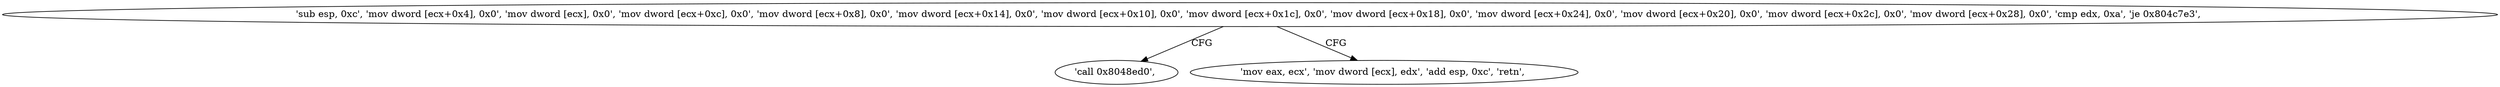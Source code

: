 digraph "func" {
"134530944" [label = "'sub esp, 0xc', 'mov dword [ecx+0x4], 0x0', 'mov dword [ecx], 0x0', 'mov dword [ecx+0xc], 0x0', 'mov dword [ecx+0x8], 0x0', 'mov dword [ecx+0x14], 0x0', 'mov dword [ecx+0x10], 0x0', 'mov dword [ecx+0x1c], 0x0', 'mov dword [ecx+0x18], 0x0', 'mov dword [ecx+0x24], 0x0', 'mov dword [ecx+0x20], 0x0', 'mov dword [ecx+0x2c], 0x0', 'mov dword [ecx+0x28], 0x0', 'cmp edx, 0xa', 'je 0x804c7e3', " ]
"134531043" [label = "'call 0x8048ed0', " ]
"134531035" [label = "'mov eax, ecx', 'mov dword [ecx], edx', 'add esp, 0xc', 'retn', " ]
"134530944" -> "134531043" [ label = "CFG" ]
"134530944" -> "134531035" [ label = "CFG" ]
}
